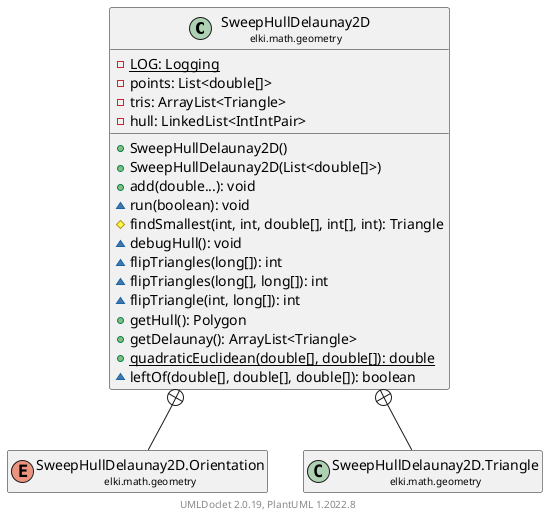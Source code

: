 @startuml
    remove .*\.(Instance|Par|Parameterizer|Factory)$
    set namespaceSeparator none
    hide empty fields
    hide empty methods

    class "<size:14>SweepHullDelaunay2D\n<size:10>elki.math.geometry" as elki.math.geometry.SweepHullDelaunay2D [[SweepHullDelaunay2D.html]] {
        {static} -LOG: Logging
        -points: List<double[]>
        -tris: ArrayList<Triangle>
        -hull: LinkedList<IntIntPair>
        +SweepHullDelaunay2D()
        +SweepHullDelaunay2D(List<double[]>)
        +add(double...): void
        ~run(boolean): void
        #findSmallest(int, int, double[], int[], int): Triangle
        ~debugHull(): void
        ~flipTriangles(long[]): int
        ~flipTriangles(long[], long[]): int
        ~flipTriangle(int, long[]): int
        +getHull(): Polygon
        +getDelaunay(): ArrayList<Triangle>
        {static} +quadraticEuclidean(double[], double[]): double
        ~leftOf(double[], double[], double[]): boolean
    }
    enum "<size:14>SweepHullDelaunay2D.Orientation\n<size:10>elki.math.geometry" as elki.math.geometry.SweepHullDelaunay2D.Orientation [[SweepHullDelaunay2D.Orientation.html]]
    class "<size:14>SweepHullDelaunay2D.Triangle\n<size:10>elki.math.geometry" as elki.math.geometry.SweepHullDelaunay2D.Triangle [[SweepHullDelaunay2D.Triangle.html]]

    elki.math.geometry.SweepHullDelaunay2D +-- elki.math.geometry.SweepHullDelaunay2D.Orientation
    elki.math.geometry.SweepHullDelaunay2D +-- elki.math.geometry.SweepHullDelaunay2D.Triangle

    center footer UMLDoclet 2.0.19, PlantUML 1.2022.8
@enduml
